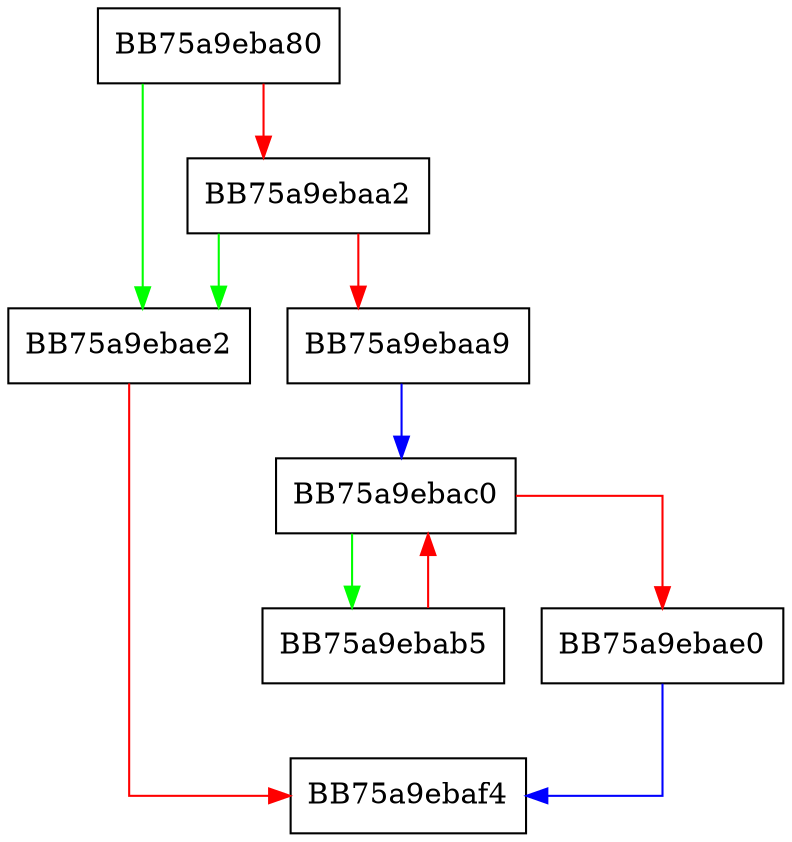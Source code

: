 digraph Shutdown {
  node [shape="box"];
  graph [splines=ortho];
  BB75a9eba80 -> BB75a9ebae2 [color="green"];
  BB75a9eba80 -> BB75a9ebaa2 [color="red"];
  BB75a9ebaa2 -> BB75a9ebae2 [color="green"];
  BB75a9ebaa2 -> BB75a9ebaa9 [color="red"];
  BB75a9ebaa9 -> BB75a9ebac0 [color="blue"];
  BB75a9ebab5 -> BB75a9ebac0 [color="red"];
  BB75a9ebac0 -> BB75a9ebab5 [color="green"];
  BB75a9ebac0 -> BB75a9ebae0 [color="red"];
  BB75a9ebae0 -> BB75a9ebaf4 [color="blue"];
  BB75a9ebae2 -> BB75a9ebaf4 [color="red"];
}